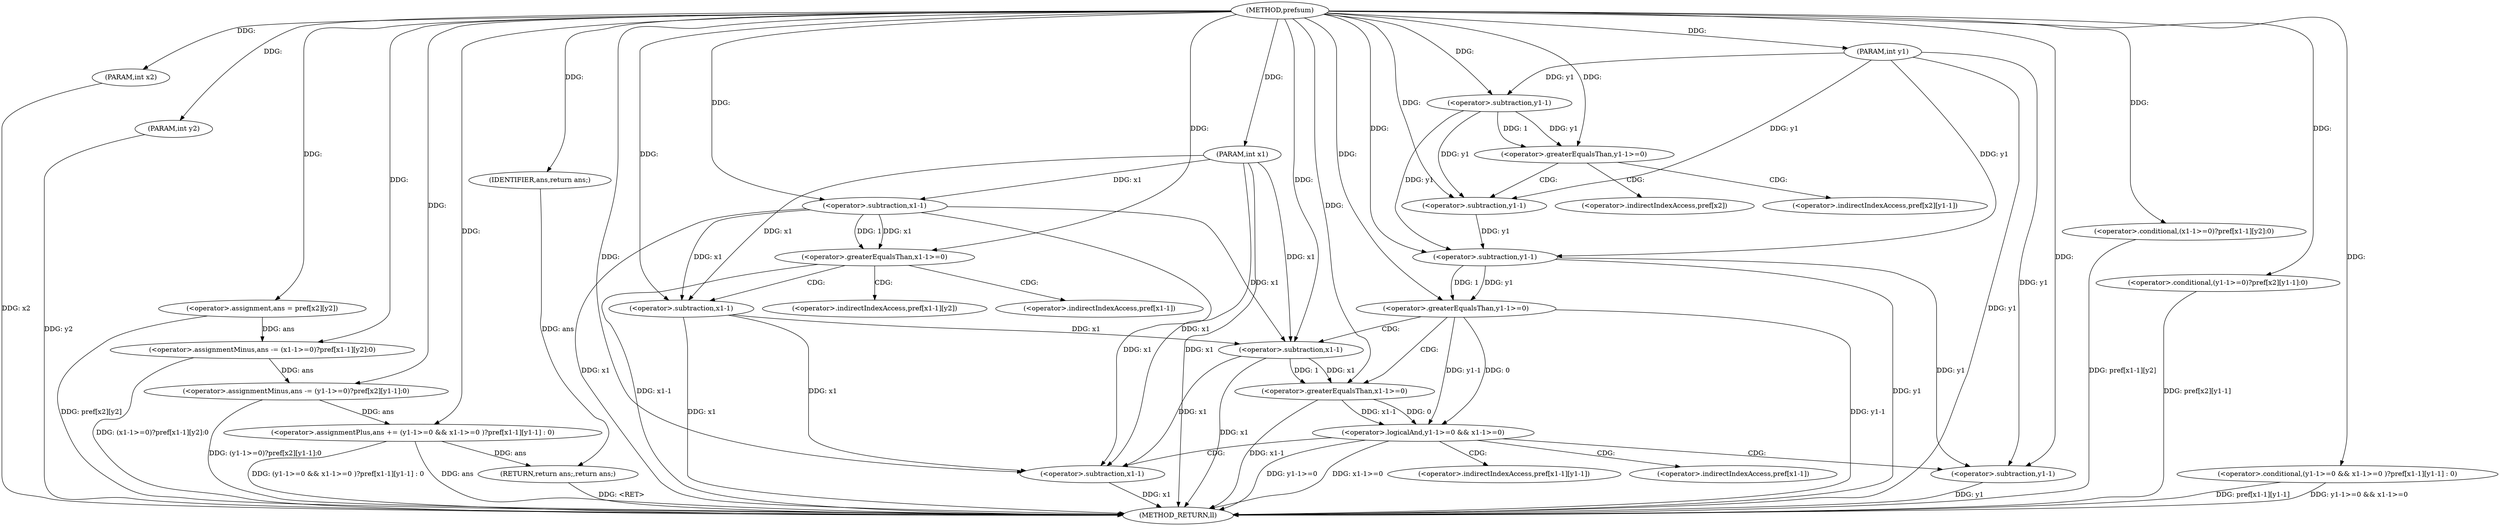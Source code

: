 digraph "prefsum" {  
"1000107" [label = "(METHOD,prefsum)" ]
"1000179" [label = "(METHOD_RETURN,ll)" ]
"1000108" [label = "(PARAM,int x1)" ]
"1000109" [label = "(PARAM,int y1)" ]
"1000110" [label = "(PARAM,int x2)" ]
"1000111" [label = "(PARAM,int y2)" ]
"1000114" [label = "(<operator>.assignment,ans = pref[x2][y2])" ]
"1000121" [label = "(<operator>.assignmentMinus,ans -= (x1-1>=0)?pref[x1-1][y2]:0)" ]
"1000137" [label = "(<operator>.assignmentMinus,ans -= (y1-1>=0)?pref[x2][y1-1]:0)" ]
"1000153" [label = "(<operator>.assignmentPlus,ans += (y1-1>=0 && x1-1>=0 )?pref[x1-1][y1-1] : 0)" ]
"1000177" [label = "(RETURN,return ans;,return ans;)" ]
"1000178" [label = "(IDENTIFIER,ans,return ans;)" ]
"1000123" [label = "(<operator>.conditional,(x1-1>=0)?pref[x1-1][y2]:0)" ]
"1000139" [label = "(<operator>.conditional,(y1-1>=0)?pref[x2][y1-1]:0)" ]
"1000155" [label = "(<operator>.conditional,(y1-1>=0 && x1-1>=0 )?pref[x1-1][y1-1] : 0)" ]
"1000124" [label = "(<operator>.greaterEqualsThan,x1-1>=0)" ]
"1000140" [label = "(<operator>.greaterEqualsThan,y1-1>=0)" ]
"1000156" [label = "(<operator>.logicalAnd,y1-1>=0 && x1-1>=0)" ]
"1000125" [label = "(<operator>.subtraction,x1-1)" ]
"1000141" [label = "(<operator>.subtraction,y1-1)" ]
"1000149" [label = "(<operator>.subtraction,y1-1)" ]
"1000157" [label = "(<operator>.greaterEqualsThan,y1-1>=0)" ]
"1000162" [label = "(<operator>.greaterEqualsThan,x1-1>=0)" ]
"1000173" [label = "(<operator>.subtraction,y1-1)" ]
"1000132" [label = "(<operator>.subtraction,x1-1)" ]
"1000158" [label = "(<operator>.subtraction,y1-1)" ]
"1000163" [label = "(<operator>.subtraction,x1-1)" ]
"1000170" [label = "(<operator>.subtraction,x1-1)" ]
"1000129" [label = "(<operator>.indirectIndexAccess,pref[x1-1][y2])" ]
"1000145" [label = "(<operator>.indirectIndexAccess,pref[x2][y1-1])" ]
"1000167" [label = "(<operator>.indirectIndexAccess,pref[x1-1][y1-1])" ]
"1000130" [label = "(<operator>.indirectIndexAccess,pref[x1-1])" ]
"1000146" [label = "(<operator>.indirectIndexAccess,pref[x2])" ]
"1000168" [label = "(<operator>.indirectIndexAccess,pref[x1-1])" ]
  "1000108" -> "1000179"  [ label = "DDG: x1"] 
  "1000109" -> "1000179"  [ label = "DDG: y1"] 
  "1000110" -> "1000179"  [ label = "DDG: x2"] 
  "1000111" -> "1000179"  [ label = "DDG: y2"] 
  "1000114" -> "1000179"  [ label = "DDG: pref[x2][y2]"] 
  "1000125" -> "1000179"  [ label = "DDG: x1"] 
  "1000124" -> "1000179"  [ label = "DDG: x1-1"] 
  "1000132" -> "1000179"  [ label = "DDG: x1"] 
  "1000123" -> "1000179"  [ label = "DDG: pref[x1-1][y2]"] 
  "1000121" -> "1000179"  [ label = "DDG: (x1-1>=0)?pref[x1-1][y2]:0"] 
  "1000139" -> "1000179"  [ label = "DDG: pref[x2][y1-1]"] 
  "1000137" -> "1000179"  [ label = "DDG: (y1-1>=0)?pref[x2][y1-1]:0"] 
  "1000153" -> "1000179"  [ label = "DDG: ans"] 
  "1000158" -> "1000179"  [ label = "DDG: y1"] 
  "1000157" -> "1000179"  [ label = "DDG: y1-1"] 
  "1000156" -> "1000179"  [ label = "DDG: y1-1>=0"] 
  "1000163" -> "1000179"  [ label = "DDG: x1"] 
  "1000162" -> "1000179"  [ label = "DDG: x1-1"] 
  "1000156" -> "1000179"  [ label = "DDG: x1-1>=0"] 
  "1000155" -> "1000179"  [ label = "DDG: y1-1>=0 && x1-1>=0"] 
  "1000170" -> "1000179"  [ label = "DDG: x1"] 
  "1000173" -> "1000179"  [ label = "DDG: y1"] 
  "1000155" -> "1000179"  [ label = "DDG: pref[x1-1][y1-1]"] 
  "1000153" -> "1000179"  [ label = "DDG: (y1-1>=0 && x1-1>=0 )?pref[x1-1][y1-1] : 0"] 
  "1000177" -> "1000179"  [ label = "DDG: <RET>"] 
  "1000107" -> "1000108"  [ label = "DDG: "] 
  "1000107" -> "1000109"  [ label = "DDG: "] 
  "1000107" -> "1000110"  [ label = "DDG: "] 
  "1000107" -> "1000111"  [ label = "DDG: "] 
  "1000107" -> "1000121"  [ label = "DDG: "] 
  "1000107" -> "1000137"  [ label = "DDG: "] 
  "1000107" -> "1000153"  [ label = "DDG: "] 
  "1000178" -> "1000177"  [ label = "DDG: ans"] 
  "1000153" -> "1000177"  [ label = "DDG: ans"] 
  "1000107" -> "1000114"  [ label = "DDG: "] 
  "1000114" -> "1000121"  [ label = "DDG: ans"] 
  "1000121" -> "1000137"  [ label = "DDG: ans"] 
  "1000137" -> "1000153"  [ label = "DDG: ans"] 
  "1000107" -> "1000178"  [ label = "DDG: "] 
  "1000107" -> "1000123"  [ label = "DDG: "] 
  "1000107" -> "1000139"  [ label = "DDG: "] 
  "1000107" -> "1000155"  [ label = "DDG: "] 
  "1000125" -> "1000124"  [ label = "DDG: 1"] 
  "1000125" -> "1000124"  [ label = "DDG: x1"] 
  "1000107" -> "1000124"  [ label = "DDG: "] 
  "1000141" -> "1000140"  [ label = "DDG: y1"] 
  "1000141" -> "1000140"  [ label = "DDG: 1"] 
  "1000107" -> "1000140"  [ label = "DDG: "] 
  "1000157" -> "1000156"  [ label = "DDG: 0"] 
  "1000157" -> "1000156"  [ label = "DDG: y1-1"] 
  "1000162" -> "1000156"  [ label = "DDG: x1-1"] 
  "1000162" -> "1000156"  [ label = "DDG: 0"] 
  "1000108" -> "1000125"  [ label = "DDG: x1"] 
  "1000107" -> "1000125"  [ label = "DDG: "] 
  "1000109" -> "1000141"  [ label = "DDG: y1"] 
  "1000107" -> "1000141"  [ label = "DDG: "] 
  "1000141" -> "1000149"  [ label = "DDG: y1"] 
  "1000109" -> "1000149"  [ label = "DDG: y1"] 
  "1000107" -> "1000149"  [ label = "DDG: "] 
  "1000158" -> "1000157"  [ label = "DDG: 1"] 
  "1000158" -> "1000157"  [ label = "DDG: y1"] 
  "1000107" -> "1000157"  [ label = "DDG: "] 
  "1000163" -> "1000162"  [ label = "DDG: x1"] 
  "1000163" -> "1000162"  [ label = "DDG: 1"] 
  "1000107" -> "1000162"  [ label = "DDG: "] 
  "1000158" -> "1000173"  [ label = "DDG: y1"] 
  "1000109" -> "1000173"  [ label = "DDG: y1"] 
  "1000107" -> "1000173"  [ label = "DDG: "] 
  "1000125" -> "1000132"  [ label = "DDG: x1"] 
  "1000108" -> "1000132"  [ label = "DDG: x1"] 
  "1000107" -> "1000132"  [ label = "DDG: "] 
  "1000141" -> "1000158"  [ label = "DDG: y1"] 
  "1000149" -> "1000158"  [ label = "DDG: y1"] 
  "1000109" -> "1000158"  [ label = "DDG: y1"] 
  "1000107" -> "1000158"  [ label = "DDG: "] 
  "1000125" -> "1000163"  [ label = "DDG: x1"] 
  "1000132" -> "1000163"  [ label = "DDG: x1"] 
  "1000108" -> "1000163"  [ label = "DDG: x1"] 
  "1000107" -> "1000163"  [ label = "DDG: "] 
  "1000125" -> "1000170"  [ label = "DDG: x1"] 
  "1000132" -> "1000170"  [ label = "DDG: x1"] 
  "1000163" -> "1000170"  [ label = "DDG: x1"] 
  "1000108" -> "1000170"  [ label = "DDG: x1"] 
  "1000107" -> "1000170"  [ label = "DDG: "] 
  "1000124" -> "1000132"  [ label = "CDG: "] 
  "1000124" -> "1000129"  [ label = "CDG: "] 
  "1000124" -> "1000130"  [ label = "CDG: "] 
  "1000140" -> "1000145"  [ label = "CDG: "] 
  "1000140" -> "1000146"  [ label = "CDG: "] 
  "1000140" -> "1000149"  [ label = "CDG: "] 
  "1000156" -> "1000168"  [ label = "CDG: "] 
  "1000156" -> "1000167"  [ label = "CDG: "] 
  "1000156" -> "1000173"  [ label = "CDG: "] 
  "1000156" -> "1000170"  [ label = "CDG: "] 
  "1000157" -> "1000163"  [ label = "CDG: "] 
  "1000157" -> "1000162"  [ label = "CDG: "] 
}
